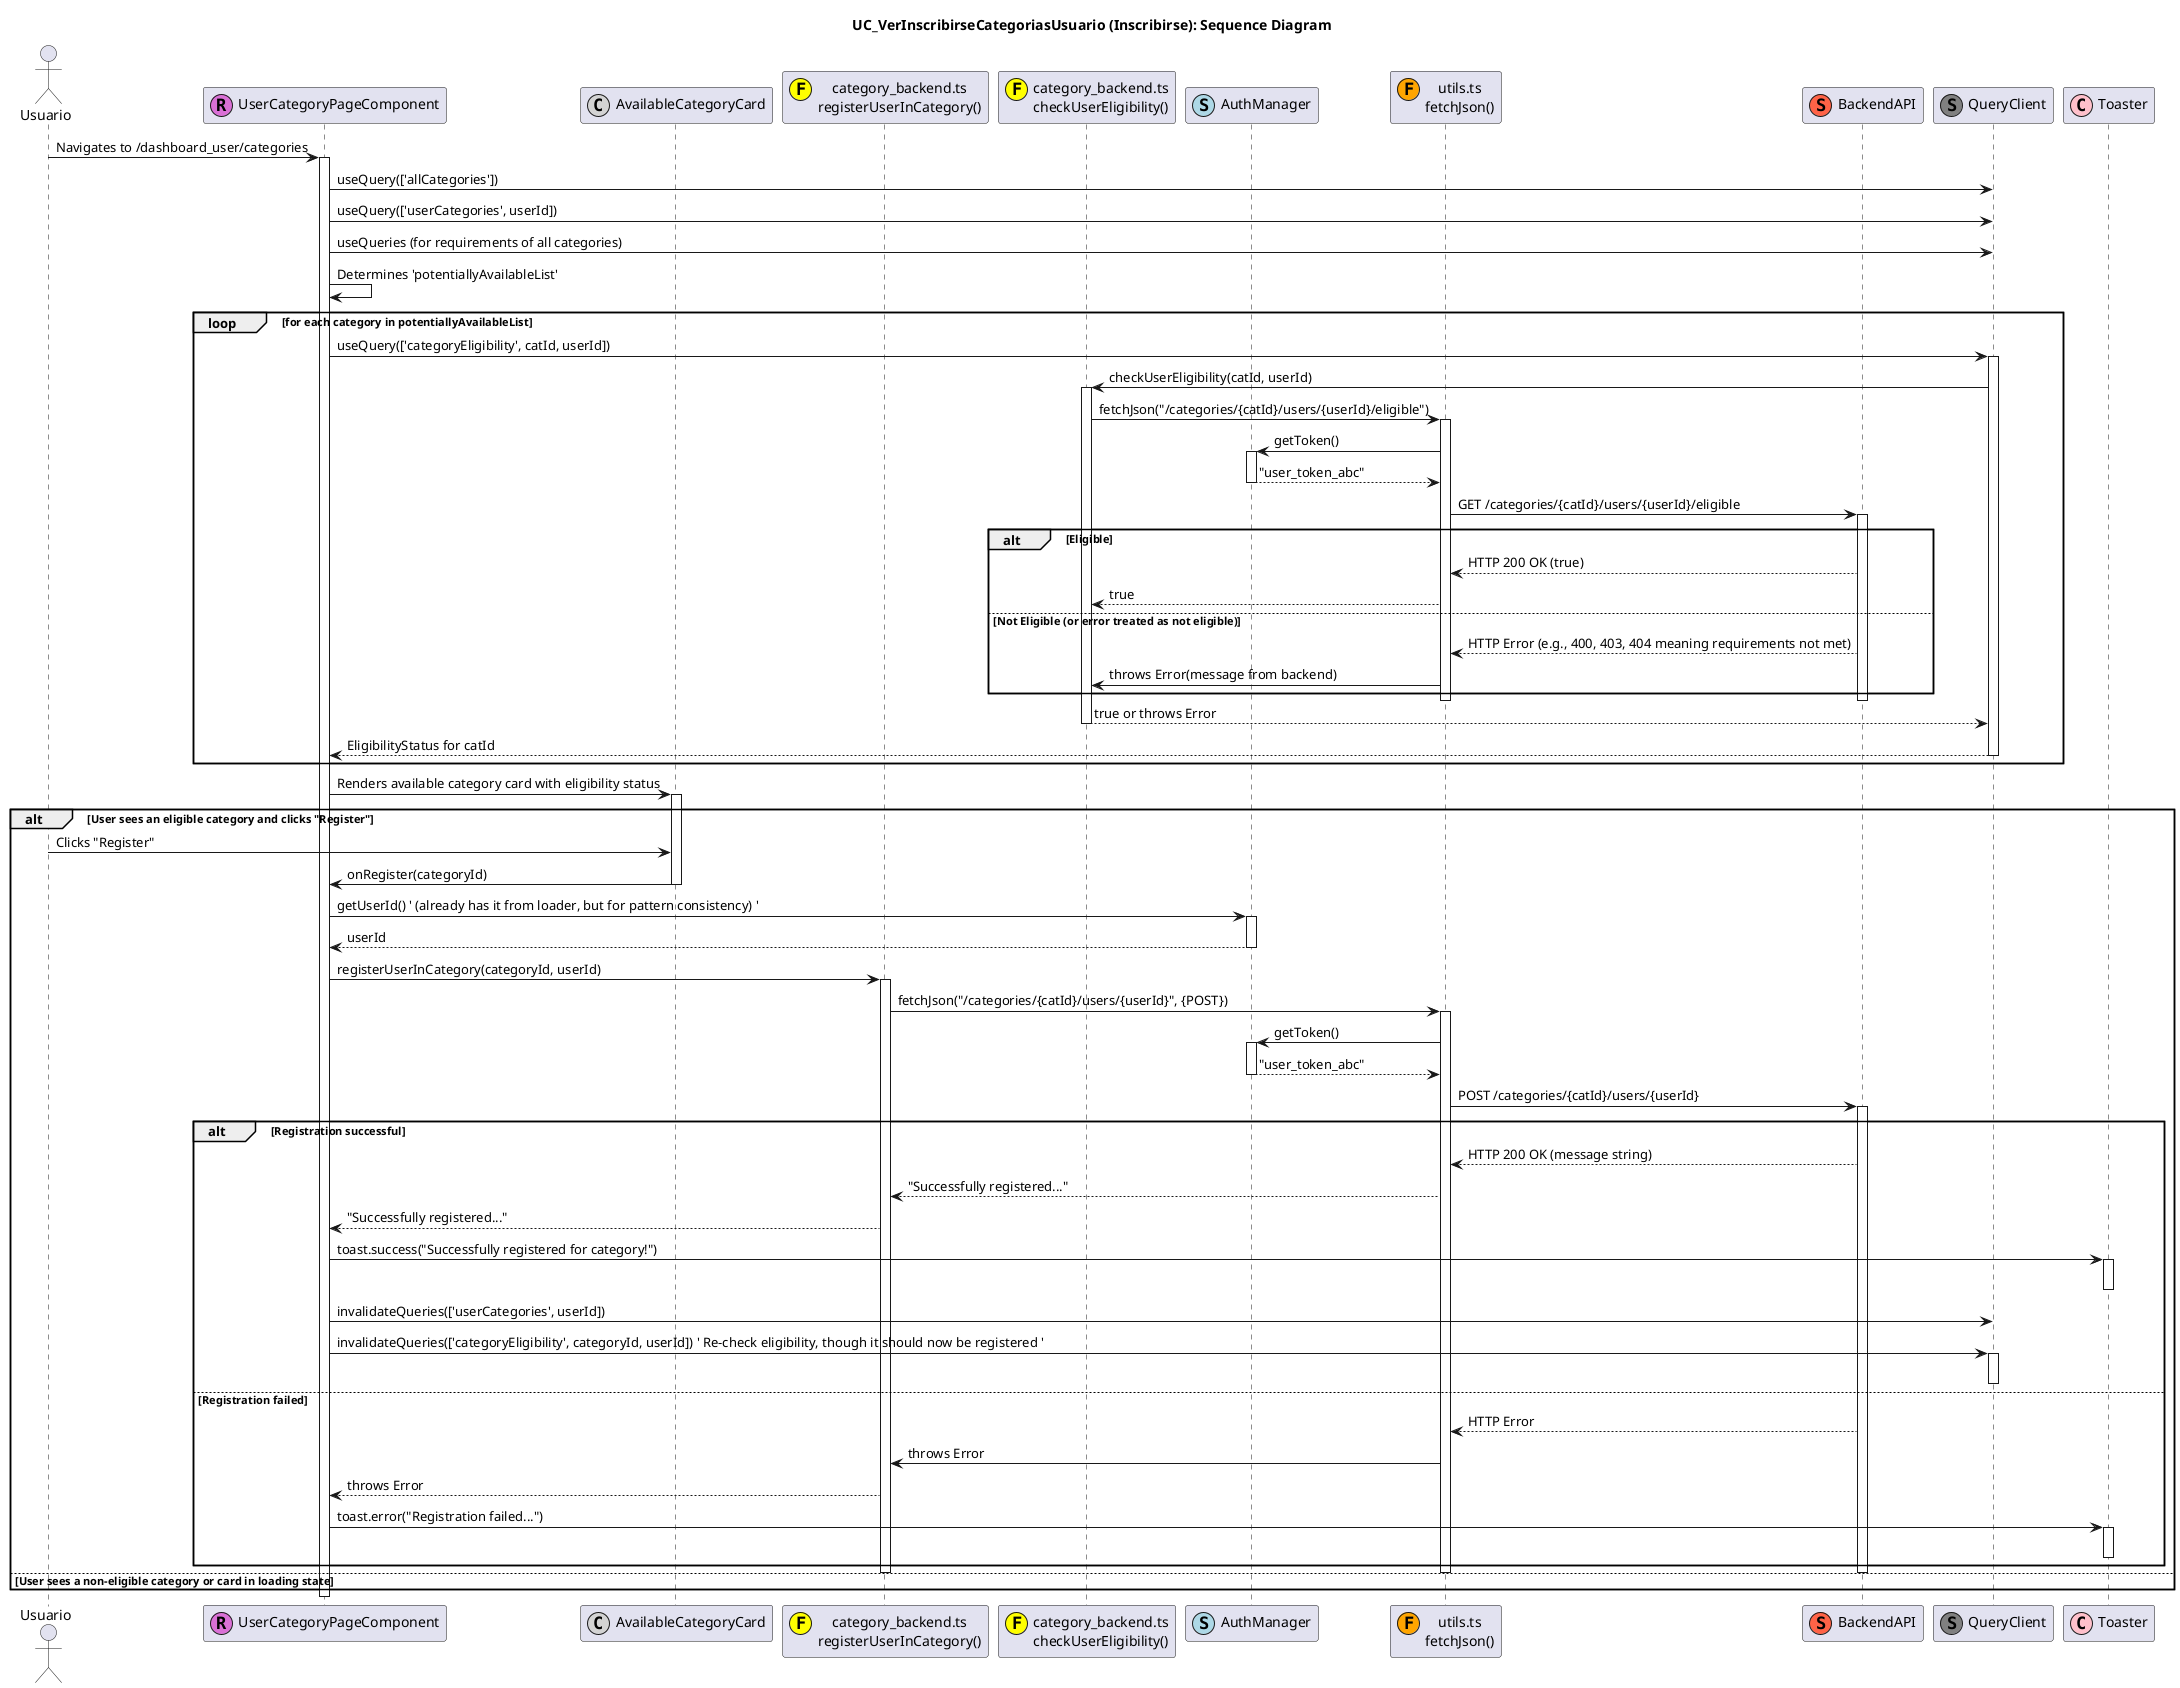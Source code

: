 @startuml
title UC_VerInscribirseCategoriasUsuario (Inscribirse): Sequence Diagram

actor "Usuario" as User
participant "UserCategoryPageComponent" as CategoryPage <<(R,orchid)>>
participant "AvailableCategoryCard" as AvailCatCard <<(C,lightgrey)>>
participant "category_backend.ts\nregisterUserInCategory()" as CategoryBackend <<(F,yellow)>>
participant "category_backend.ts\ncheckUserEligibility()" as EligibilityCheck <<(F,yellow)>>
participant "AuthManager" as AuthMgr <<(S,lightblue)>>
participant "utils.ts\nfetchJson()" as FetchUtil <<(F,orange)>>
participant "BackendAPI" as API <<(S,tomato)>>
participant "QueryClient" as QueryClient <<(S,grey)>>
participant "Toaster" as Toaster <<(C,pink)>>

User -> CategoryPage : Navigates to /dashboard_user/categories
activate CategoryPage
CategoryPage -> QueryClient : useQuery(['allCategories'])
CategoryPage -> QueryClient : useQuery(['userCategories', userId])
CategoryPage -> QueryClient : useQueries (for requirements of all categories)
' ... Initial data loading (all categories, user's current categories, requirements) ... '

CategoryPage -> CategoryPage : Determines 'potentiallyAvailableList'
loop for each category in potentiallyAvailableList
  CategoryPage -> QueryClient : useQuery(['categoryEligibility', catId, userId])
  activate QueryClient
  QueryClient -> EligibilityCheck : checkUserEligibility(catId, userId)
  activate EligibilityCheck
  EligibilityCheck -> FetchUtil : fetchJson("/categories/{catId}/users/{userId}/eligible")
  activate FetchUtil
  FetchUtil -> AuthMgr : getToken()
  activate AuthMgr
  AuthMgr --> FetchUtil : "user_token_abc"
  deactivate AuthMgr
  FetchUtil -> API : GET /categories/{catId}/users/{userId}/eligible
  activate API
  alt Eligible
    API --> FetchUtil : HTTP 200 OK (true)
    FetchUtil --> EligibilityCheck : true
  else Not Eligible (or error treated as not eligible)
    API --> FetchUtil : HTTP Error (e.g., 400, 403, 404 meaning requirements not met)
    FetchUtil -> EligibilityCheck : throws Error(message from backend)
  end
  deactivate API
  deactivate FetchUtil
  EligibilityCheck --> QueryClient : true or throws Error
  deactivate EligibilityCheck
  QueryClient --> CategoryPage : EligibilityStatus for catId
  deactivate QueryClient
end

CategoryPage -> AvailCatCard : Renders available category card with eligibility status
activate AvailCatCard

alt User sees an eligible category and clicks "Register"
  User -> AvailCatCard : Clicks "Register"
  AvailCatCard -> CategoryPage : onRegister(categoryId)
  deactivate AvailCatCard

  CategoryPage -> AuthMgr : getUserId() ' (already has it from loader, but for pattern consistency) '
  activate AuthMgr
  AuthMgr --> CategoryPage : userId
  deactivate AuthMgr

  CategoryPage -> CategoryBackend : registerUserInCategory(categoryId, userId)
  activate CategoryBackend
  CategoryBackend -> FetchUtil : fetchJson("/categories/{catId}/users/{userId}", {POST})
  activate FetchUtil
  FetchUtil -> AuthMgr : getToken()
  activate AuthMgr
  AuthMgr --> FetchUtil : "user_token_abc"
  deactivate AuthMgr
  FetchUtil -> API : POST /categories/{catId}/users/{userId}
  activate API
  alt Registration successful
    API --> FetchUtil : HTTP 200 OK (message string)
    FetchUtil --> CategoryBackend : "Successfully registered..."
    CategoryBackend --> CategoryPage : "Successfully registered..."

    CategoryPage -> Toaster : toast.success("Successfully registered for category!")
    activate Toaster
    deactivate Toaster

    CategoryPage -> QueryClient : invalidateQueries(['userCategories', userId])
    CategoryPage -> QueryClient : invalidateQueries(['categoryEligibility', categoryId, userId]) ' Re-check eligibility, though it should now be registered '
    activate QueryClient
    deactivate QueryClient
  else Registration failed
    API --> FetchUtil : HTTP Error
    FetchUtil -> CategoryBackend : throws Error
    CategoryBackend --> CategoryPage : throws Error
    CategoryPage -> Toaster : toast.error("Registration failed...")
    activate Toaster
    deactivate Toaster
  end
  deactivate API
  deactivate FetchUtil
  deactivate CategoryBackend
else User sees a non-eligible category or card in loading state
  deactivate AvailCatCard
  ' Button is disabled or shows ineligibility reason '
end
deactivate CategoryPage
@enduml